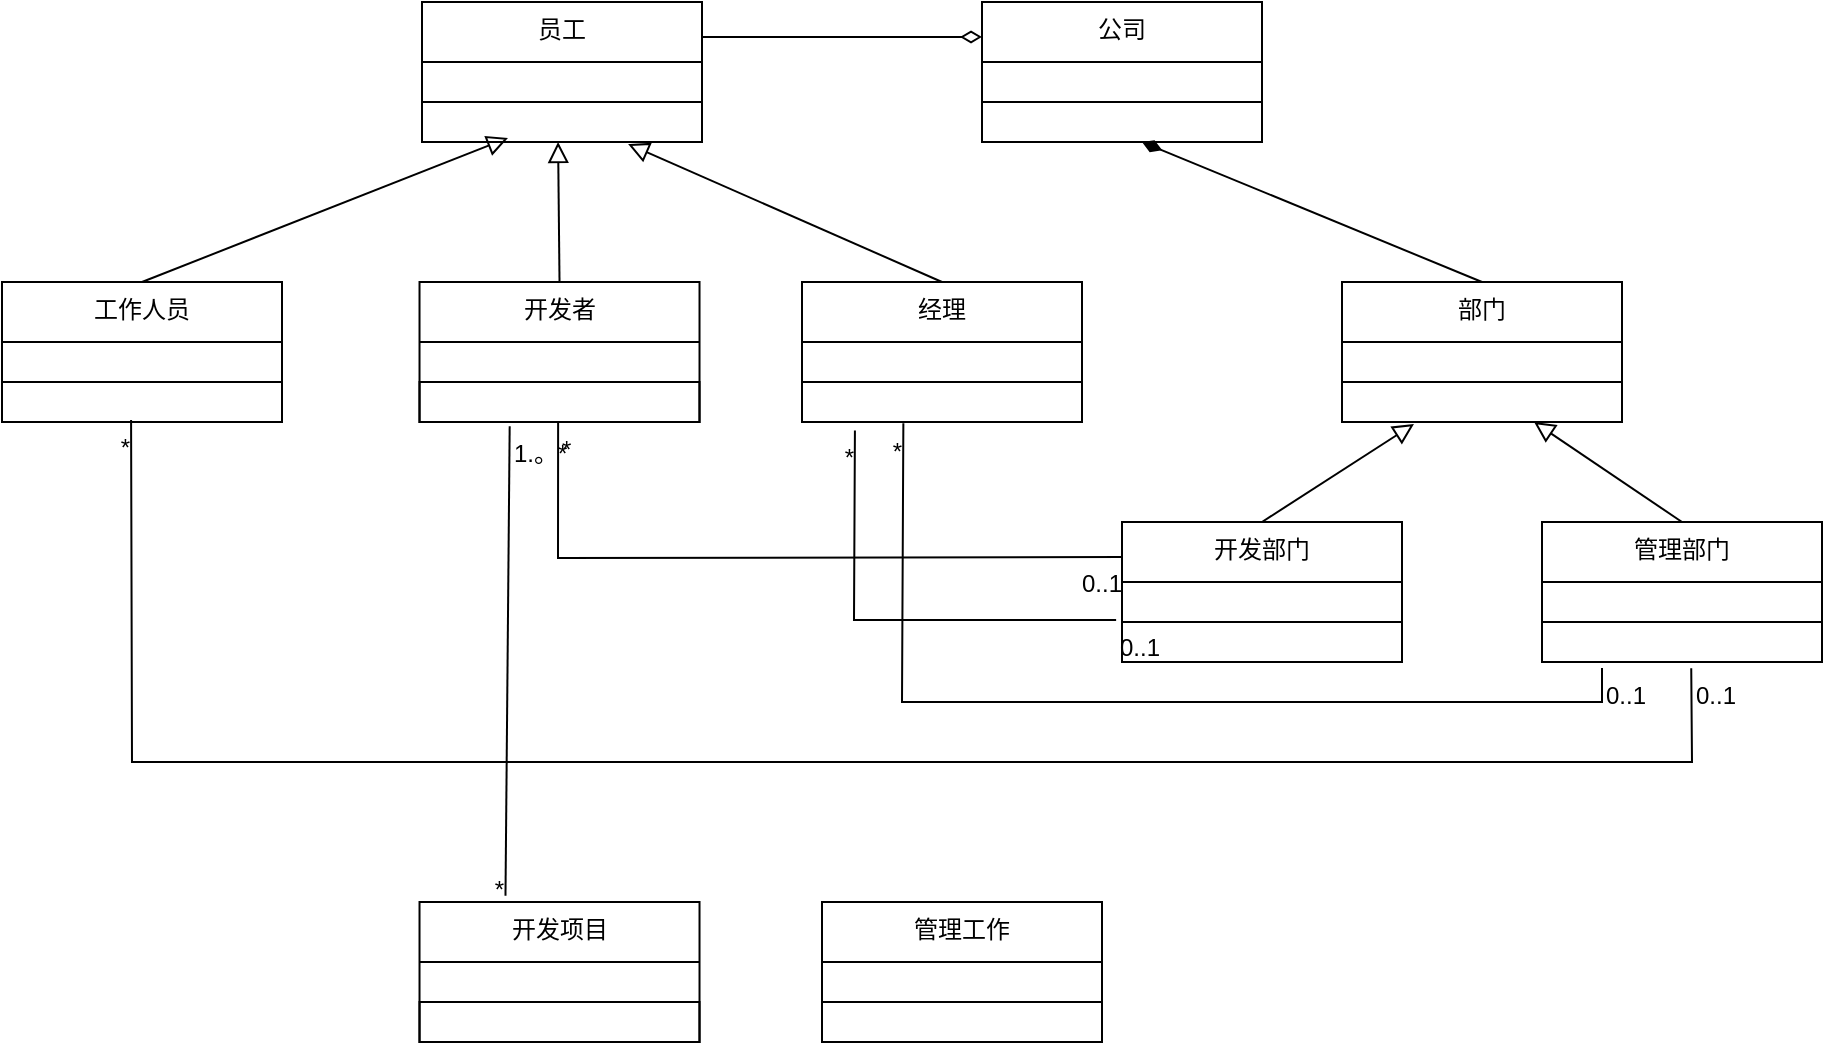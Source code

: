<mxfile version="28.2.5">
  <diagram name="第 1 页" id="vZYlxbVaAsF3VsEG2sNL">
    <mxGraphModel dx="1753" dy="741" grid="1" gridSize="10" guides="1" tooltips="1" connect="1" arrows="1" fold="1" page="1" pageScale="1" pageWidth="1200" pageHeight="1600" math="0" shadow="0">
      <root>
        <mxCell id="0" />
        <mxCell id="1" parent="0" />
        <mxCell id="1CumLus-Fj5148NU35jM-2" value="员工" style="swimlane;fontStyle=0;align=center;verticalAlign=top;childLayout=stackLayout;horizontal=1;startSize=30;horizontalStack=0;resizeParent=1;resizeParentMax=0;resizeLast=0;collapsible=0;marginBottom=0;html=1;whiteSpace=wrap;" parent="1" vertex="1">
          <mxGeometry x="220" y="50" width="140" height="70" as="geometry" />
        </mxCell>
        <mxCell id="1CumLus-Fj5148NU35jM-3" value="&amp;nbsp;" style="text;html=1;strokeColor=none;fillColor=none;align=center;verticalAlign=middle;spacingLeft=4;spacingRight=4;overflow=hidden;rotatable=0;points=[[0,0.5],[1,0.5]];portConstraint=eastwest;whiteSpace=wrap;" parent="1CumLus-Fj5148NU35jM-2" vertex="1">
          <mxGeometry y="30" width="140" height="20" as="geometry" />
        </mxCell>
        <mxCell id="1CumLus-Fj5148NU35jM-4" value="&amp;nbsp;" style="text;html=1;strokeColor=default;fillColor=none;align=left;verticalAlign=middle;spacingLeft=4;spacingRight=4;overflow=hidden;rotatable=0;points=[[0,0.5],[1,0.5]];portConstraint=eastwest;whiteSpace=wrap;" parent="1CumLus-Fj5148NU35jM-2" vertex="1">
          <mxGeometry y="50" width="140" height="20" as="geometry" />
        </mxCell>
        <mxCell id="1CumLus-Fj5148NU35jM-32" value="公司" style="swimlane;fontStyle=0;align=center;verticalAlign=top;childLayout=stackLayout;horizontal=1;startSize=30;horizontalStack=0;resizeParent=1;resizeParentMax=0;resizeLast=0;collapsible=0;marginBottom=0;html=1;whiteSpace=wrap;" parent="1" vertex="1">
          <mxGeometry x="500" y="50" width="140" height="70" as="geometry" />
        </mxCell>
        <mxCell id="1CumLus-Fj5148NU35jM-33" value="&amp;nbsp;" style="text;html=1;strokeColor=none;fillColor=none;align=center;verticalAlign=middle;spacingLeft=4;spacingRight=4;overflow=hidden;rotatable=0;points=[[0,0.5],[1,0.5]];portConstraint=eastwest;whiteSpace=wrap;" parent="1CumLus-Fj5148NU35jM-32" vertex="1">
          <mxGeometry y="30" width="140" height="20" as="geometry" />
        </mxCell>
        <mxCell id="1CumLus-Fj5148NU35jM-34" value="&amp;nbsp;" style="text;html=1;strokeColor=default;fillColor=none;align=left;verticalAlign=middle;spacingLeft=4;spacingRight=4;overflow=hidden;rotatable=0;points=[[0,0.5],[1,0.5]];portConstraint=eastwest;whiteSpace=wrap;" parent="1CumLus-Fj5148NU35jM-32" vertex="1">
          <mxGeometry y="50" width="140" height="20" as="geometry" />
        </mxCell>
        <mxCell id="1CumLus-Fj5148NU35jM-35" value="开发项目" style="swimlane;fontStyle=0;align=center;verticalAlign=top;childLayout=stackLayout;horizontal=1;startSize=30;horizontalStack=0;resizeParent=1;resizeParentMax=0;resizeLast=0;collapsible=0;marginBottom=0;html=1;whiteSpace=wrap;" parent="1" vertex="1">
          <mxGeometry x="218.76" y="500" width="140" height="70" as="geometry" />
        </mxCell>
        <mxCell id="1CumLus-Fj5148NU35jM-36" value="&amp;nbsp;" style="text;html=1;strokeColor=none;fillColor=none;align=center;verticalAlign=middle;spacingLeft=4;spacingRight=4;overflow=hidden;rotatable=0;points=[[0,0.5],[1,0.5]];portConstraint=eastwest;whiteSpace=wrap;" parent="1CumLus-Fj5148NU35jM-35" vertex="1">
          <mxGeometry y="30" width="140" height="20" as="geometry" />
        </mxCell>
        <mxCell id="1CumLus-Fj5148NU35jM-37" value="&amp;nbsp;" style="text;html=1;strokeColor=default;fillColor=none;align=left;verticalAlign=middle;spacingLeft=4;spacingRight=4;overflow=hidden;rotatable=0;points=[[0,0.5],[1,0.5]];portConstraint=eastwest;whiteSpace=wrap;" parent="1CumLus-Fj5148NU35jM-35" vertex="1">
          <mxGeometry y="50" width="140" height="20" as="geometry" />
        </mxCell>
        <mxCell id="1CumLus-Fj5148NU35jM-38" value="部门" style="swimlane;fontStyle=0;align=center;verticalAlign=top;childLayout=stackLayout;horizontal=1;startSize=30;horizontalStack=0;resizeParent=1;resizeParentMax=0;resizeLast=0;collapsible=0;marginBottom=0;html=1;whiteSpace=wrap;" parent="1" vertex="1">
          <mxGeometry x="680" y="190" width="140" height="70" as="geometry" />
        </mxCell>
        <mxCell id="1CumLus-Fj5148NU35jM-39" value="&amp;nbsp;" style="text;html=1;strokeColor=default;fillColor=none;align=center;verticalAlign=middle;spacingLeft=4;spacingRight=4;overflow=hidden;rotatable=0;points=[[0,0.5],[1,0.5]];portConstraint=eastwest;whiteSpace=wrap;" parent="1CumLus-Fj5148NU35jM-38" vertex="1">
          <mxGeometry y="30" width="140" height="20" as="geometry" />
        </mxCell>
        <mxCell id="1CumLus-Fj5148NU35jM-40" value="&amp;nbsp;" style="text;html=1;strokeColor=none;fillColor=none;align=left;verticalAlign=middle;spacingLeft=4;spacingRight=4;overflow=hidden;rotatable=0;points=[[0,0.5],[1,0.5]];portConstraint=eastwest;whiteSpace=wrap;" parent="1CumLus-Fj5148NU35jM-38" vertex="1">
          <mxGeometry y="50" width="140" height="20" as="geometry" />
        </mxCell>
        <mxCell id="1CumLus-Fj5148NU35jM-41" value="工作人员" style="swimlane;fontStyle=0;align=center;verticalAlign=top;childLayout=stackLayout;horizontal=1;startSize=30;horizontalStack=0;resizeParent=1;resizeParentMax=0;resizeLast=0;collapsible=0;marginBottom=0;html=1;whiteSpace=wrap;" parent="1" vertex="1">
          <mxGeometry x="10" y="190" width="140" height="70" as="geometry" />
        </mxCell>
        <mxCell id="1CumLus-Fj5148NU35jM-42" value="&amp;nbsp;" style="text;html=1;strokeColor=none;fillColor=none;align=center;verticalAlign=middle;spacingLeft=4;spacingRight=4;overflow=hidden;rotatable=0;points=[[0,0.5],[1,0.5]];portConstraint=eastwest;whiteSpace=wrap;" parent="1CumLus-Fj5148NU35jM-41" vertex="1">
          <mxGeometry y="30" width="140" height="20" as="geometry" />
        </mxCell>
        <mxCell id="1CumLus-Fj5148NU35jM-43" value="&amp;nbsp;" style="text;html=1;strokeColor=default;fillColor=none;align=left;verticalAlign=middle;spacingLeft=4;spacingRight=4;overflow=hidden;rotatable=0;points=[[0,0.5],[1,0.5]];portConstraint=eastwest;whiteSpace=wrap;" parent="1CumLus-Fj5148NU35jM-41" vertex="1">
          <mxGeometry y="50" width="140" height="20" as="geometry" />
        </mxCell>
        <mxCell id="1CumLus-Fj5148NU35jM-44" value="开发者" style="swimlane;fontStyle=0;align=center;verticalAlign=top;childLayout=stackLayout;horizontal=1;startSize=30;horizontalStack=0;resizeParent=1;resizeParentMax=0;resizeLast=0;collapsible=0;marginBottom=0;html=1;whiteSpace=wrap;" parent="1" vertex="1">
          <mxGeometry x="218.76" y="190" width="140" height="70" as="geometry" />
        </mxCell>
        <mxCell id="1CumLus-Fj5148NU35jM-45" value="&amp;nbsp;" style="text;html=1;strokeColor=none;fillColor=none;align=center;verticalAlign=middle;spacingLeft=4;spacingRight=4;overflow=hidden;rotatable=0;points=[[0,0.5],[1,0.5]];portConstraint=eastwest;whiteSpace=wrap;" parent="1CumLus-Fj5148NU35jM-44" vertex="1">
          <mxGeometry y="30" width="140" height="20" as="geometry" />
        </mxCell>
        <mxCell id="1CumLus-Fj5148NU35jM-46" value="&amp;nbsp;" style="text;html=1;strokeColor=default;fillColor=none;align=left;verticalAlign=middle;spacingLeft=4;spacingRight=4;overflow=hidden;rotatable=0;points=[[0,0.5],[1,0.5]];portConstraint=eastwest;whiteSpace=wrap;" parent="1CumLus-Fj5148NU35jM-44" vertex="1">
          <mxGeometry y="50" width="140" height="20" as="geometry" />
        </mxCell>
        <mxCell id="1CumLus-Fj5148NU35jM-47" value="管理部门" style="swimlane;fontStyle=0;align=center;verticalAlign=top;childLayout=stackLayout;horizontal=1;startSize=30;horizontalStack=0;resizeParent=1;resizeParentMax=0;resizeLast=0;collapsible=0;marginBottom=0;html=1;whiteSpace=wrap;" parent="1" vertex="1">
          <mxGeometry x="780" y="310" width="140" height="70" as="geometry" />
        </mxCell>
        <mxCell id="1CumLus-Fj5148NU35jM-48" value="&amp;nbsp;" style="text;html=1;strokeColor=none;fillColor=none;align=center;verticalAlign=middle;spacingLeft=4;spacingRight=4;overflow=hidden;rotatable=0;points=[[0,0.5],[1,0.5]];portConstraint=eastwest;whiteSpace=wrap;" parent="1CumLus-Fj5148NU35jM-47" vertex="1">
          <mxGeometry y="30" width="140" height="20" as="geometry" />
        </mxCell>
        <mxCell id="1CumLus-Fj5148NU35jM-49" value="&amp;nbsp;" style="text;html=1;strokeColor=default;fillColor=none;align=left;verticalAlign=middle;spacingLeft=4;spacingRight=4;overflow=hidden;rotatable=0;points=[[0,0.5],[1,0.5]];portConstraint=eastwest;whiteSpace=wrap;" parent="1CumLus-Fj5148NU35jM-47" vertex="1">
          <mxGeometry y="50" width="140" height="20" as="geometry" />
        </mxCell>
        <mxCell id="1CumLus-Fj5148NU35jM-50" value="管理工作" style="swimlane;fontStyle=0;align=center;verticalAlign=top;childLayout=stackLayout;horizontal=1;startSize=30;horizontalStack=0;resizeParent=1;resizeParentMax=0;resizeLast=0;collapsible=0;marginBottom=0;html=1;whiteSpace=wrap;" parent="1" vertex="1">
          <mxGeometry x="420" y="500" width="140" height="70" as="geometry" />
        </mxCell>
        <mxCell id="1CumLus-Fj5148NU35jM-51" value="&amp;nbsp;" style="text;html=1;strokeColor=none;fillColor=none;align=center;verticalAlign=middle;spacingLeft=4;spacingRight=4;overflow=hidden;rotatable=0;points=[[0,0.5],[1,0.5]];portConstraint=eastwest;whiteSpace=wrap;" parent="1CumLus-Fj5148NU35jM-50" vertex="1">
          <mxGeometry y="30" width="140" height="20" as="geometry" />
        </mxCell>
        <mxCell id="1CumLus-Fj5148NU35jM-52" value="&amp;nbsp;" style="text;html=1;strokeColor=default;fillColor=none;align=left;verticalAlign=middle;spacingLeft=4;spacingRight=4;overflow=hidden;rotatable=0;points=[[0,0.5],[1,0.5]];portConstraint=eastwest;whiteSpace=wrap;" parent="1CumLus-Fj5148NU35jM-50" vertex="1">
          <mxGeometry y="50" width="140" height="20" as="geometry" />
        </mxCell>
        <mxCell id="1CumLus-Fj5148NU35jM-53" value="开发部门" style="swimlane;fontStyle=0;align=center;verticalAlign=top;childLayout=stackLayout;horizontal=1;startSize=30;horizontalStack=0;resizeParent=1;resizeParentMax=0;resizeLast=0;collapsible=0;marginBottom=0;html=1;whiteSpace=wrap;" parent="1" vertex="1">
          <mxGeometry x="570" y="310" width="140" height="70" as="geometry" />
        </mxCell>
        <mxCell id="1CumLus-Fj5148NU35jM-54" value="&amp;nbsp;" style="text;html=1;strokeColor=none;fillColor=none;align=center;verticalAlign=middle;spacingLeft=4;spacingRight=4;overflow=hidden;rotatable=0;points=[[0,0.5],[1,0.5]];portConstraint=eastwest;whiteSpace=wrap;" parent="1CumLus-Fj5148NU35jM-53" vertex="1">
          <mxGeometry y="30" width="140" height="20" as="geometry" />
        </mxCell>
        <mxCell id="1CumLus-Fj5148NU35jM-55" value="&amp;nbsp;" style="text;html=1;strokeColor=default;fillColor=none;align=left;verticalAlign=middle;spacingLeft=4;spacingRight=4;overflow=hidden;rotatable=0;points=[[0,0.5],[1,0.5]];portConstraint=eastwest;whiteSpace=wrap;" parent="1CumLus-Fj5148NU35jM-53" vertex="1">
          <mxGeometry y="50" width="140" height="20" as="geometry" />
        </mxCell>
        <mxCell id="1CumLus-Fj5148NU35jM-56" value="经理" style="swimlane;fontStyle=0;align=center;verticalAlign=top;childLayout=stackLayout;horizontal=1;startSize=30;horizontalStack=0;resizeParent=1;resizeParentMax=0;resizeLast=0;collapsible=0;marginBottom=0;html=1;whiteSpace=wrap;" parent="1" vertex="1">
          <mxGeometry x="410" y="190" width="140" height="70" as="geometry" />
        </mxCell>
        <mxCell id="1CumLus-Fj5148NU35jM-57" value="&amp;nbsp;" style="text;html=1;strokeColor=default;fillColor=none;align=center;verticalAlign=middle;spacingLeft=4;spacingRight=4;overflow=hidden;rotatable=0;points=[[0,0.5],[1,0.5]];portConstraint=eastwest;whiteSpace=wrap;" parent="1CumLus-Fj5148NU35jM-56" vertex="1">
          <mxGeometry y="30" width="140" height="20" as="geometry" />
        </mxCell>
        <mxCell id="1CumLus-Fj5148NU35jM-58" value="&amp;nbsp;" style="text;html=1;strokeColor=none;fillColor=none;align=left;verticalAlign=middle;spacingLeft=4;spacingRight=4;overflow=hidden;rotatable=0;points=[[0,0.5],[1,0.5]];portConstraint=eastwest;whiteSpace=wrap;" parent="1CumLus-Fj5148NU35jM-56" vertex="1">
          <mxGeometry y="50" width="140" height="20" as="geometry" />
        </mxCell>
        <mxCell id="1CumLus-Fj5148NU35jM-62" value="" style="endArrow=none;startArrow=diamondThin;endFill=0;startFill=0;html=1;verticalAlign=bottom;labelBackgroundColor=none;strokeWidth=1;startSize=8;endSize=8;rounded=0;exitX=0;exitY=0.25;exitDx=0;exitDy=0;entryX=1;entryY=0.25;entryDx=0;entryDy=0;" parent="1" source="1CumLus-Fj5148NU35jM-32" target="1CumLus-Fj5148NU35jM-2" edge="1">
          <mxGeometry width="160" relative="1" as="geometry">
            <mxPoint x="530" y="140" as="sourcePoint" />
            <mxPoint x="690" y="140" as="targetPoint" />
          </mxGeometry>
        </mxCell>
        <mxCell id="1CumLus-Fj5148NU35jM-74" value="" style="endArrow=block;html=1;rounded=0;align=center;verticalAlign=bottom;endFill=0;labelBackgroundColor=none;endSize=8;exitX=0.5;exitY=0;exitDx=0;exitDy=0;entryX=0.307;entryY=0.9;entryDx=0;entryDy=0;entryPerimeter=0;" parent="1" source="1CumLus-Fj5148NU35jM-41" target="1CumLus-Fj5148NU35jM-4" edge="1">
          <mxGeometry relative="1" as="geometry">
            <mxPoint x="280" y="220" as="sourcePoint" />
            <mxPoint x="440" y="220" as="targetPoint" />
          </mxGeometry>
        </mxCell>
        <mxCell id="1CumLus-Fj5148NU35jM-75" value="" style="resizable=0;html=1;align=center;verticalAlign=top;labelBackgroundColor=none;" parent="1CumLus-Fj5148NU35jM-74" connectable="0" vertex="1">
          <mxGeometry relative="1" as="geometry" />
        </mxCell>
        <mxCell id="1CumLus-Fj5148NU35jM-76" value="" style="endArrow=block;html=1;rounded=0;align=center;verticalAlign=bottom;endFill=0;labelBackgroundColor=none;endSize=8;exitX=0.5;exitY=0;exitDx=0;exitDy=0;entryX=0.486;entryY=1;entryDx=0;entryDy=0;entryPerimeter=0;" parent="1" source="1CumLus-Fj5148NU35jM-44" target="1CumLus-Fj5148NU35jM-4" edge="1">
          <mxGeometry relative="1" as="geometry">
            <mxPoint x="450" y="170" as="sourcePoint" />
            <mxPoint x="610" y="170" as="targetPoint" />
          </mxGeometry>
        </mxCell>
        <mxCell id="1CumLus-Fj5148NU35jM-77" value="" style="resizable=0;html=1;align=center;verticalAlign=top;labelBackgroundColor=none;" parent="1CumLus-Fj5148NU35jM-76" connectable="0" vertex="1">
          <mxGeometry relative="1" as="geometry" />
        </mxCell>
        <mxCell id="1CumLus-Fj5148NU35jM-78" value="" style="endArrow=block;html=1;rounded=0;align=center;verticalAlign=bottom;endFill=0;labelBackgroundColor=none;endSize=8;entryX=0.736;entryY=1.05;entryDx=0;entryDy=0;entryPerimeter=0;exitX=0.5;exitY=0;exitDx=0;exitDy=0;" parent="1" source="1CumLus-Fj5148NU35jM-56" target="1CumLus-Fj5148NU35jM-4" edge="1">
          <mxGeometry relative="1" as="geometry">
            <mxPoint x="480" y="170" as="sourcePoint" />
            <mxPoint x="680" y="210" as="targetPoint" />
          </mxGeometry>
        </mxCell>
        <mxCell id="1CumLus-Fj5148NU35jM-79" value="" style="resizable=0;html=1;align=center;verticalAlign=top;labelBackgroundColor=none;" parent="1CumLus-Fj5148NU35jM-78" connectable="0" vertex="1">
          <mxGeometry relative="1" as="geometry">
            <mxPoint x="-61" as="offset" />
          </mxGeometry>
        </mxCell>
        <mxCell id="1CumLus-Fj5148NU35jM-80" value="" style="endArrow=none;startArrow=diamondThin;endFill=0;startFill=1;html=1;verticalAlign=bottom;labelBackgroundColor=none;strokeWidth=1;startSize=8;endSize=8;rounded=0;entryX=0.5;entryY=0;entryDx=0;entryDy=0;" parent="1" target="1CumLus-Fj5148NU35jM-38" edge="1">
          <mxGeometry width="160" relative="1" as="geometry">
            <mxPoint x="580" y="120" as="sourcePoint" />
            <mxPoint x="660" y="300" as="targetPoint" />
          </mxGeometry>
        </mxCell>
        <mxCell id="1CumLus-Fj5148NU35jM-81" value="" style="endArrow=block;html=1;rounded=0;align=center;verticalAlign=bottom;endFill=0;labelBackgroundColor=none;endSize=8;entryX=0.257;entryY=1.05;entryDx=0;entryDy=0;entryPerimeter=0;exitX=0.5;exitY=0;exitDx=0;exitDy=0;" parent="1" source="1CumLus-Fj5148NU35jM-53" target="1CumLus-Fj5148NU35jM-40" edge="1">
          <mxGeometry relative="1" as="geometry">
            <mxPoint x="537" y="449" as="sourcePoint" />
            <mxPoint x="380" y="380" as="targetPoint" />
          </mxGeometry>
        </mxCell>
        <mxCell id="1CumLus-Fj5148NU35jM-82" value="" style="resizable=0;html=1;align=center;verticalAlign=top;labelBackgroundColor=none;" parent="1CumLus-Fj5148NU35jM-81" connectable="0" vertex="1">
          <mxGeometry relative="1" as="geometry">
            <mxPoint x="-61" as="offset" />
          </mxGeometry>
        </mxCell>
        <mxCell id="1CumLus-Fj5148NU35jM-83" value="" style="endArrow=block;html=1;rounded=0;align=center;verticalAlign=bottom;endFill=0;labelBackgroundColor=none;endSize=8;entryX=0.686;entryY=1;entryDx=0;entryDy=0;entryPerimeter=0;exitX=0.5;exitY=0;exitDx=0;exitDy=0;" parent="1" source="1CumLus-Fj5148NU35jM-47" target="1CumLus-Fj5148NU35jM-40" edge="1">
          <mxGeometry relative="1" as="geometry">
            <mxPoint x="617" y="509" as="sourcePoint" />
            <mxPoint x="460" y="440" as="targetPoint" />
          </mxGeometry>
        </mxCell>
        <mxCell id="1CumLus-Fj5148NU35jM-84" value="" style="resizable=0;html=1;align=center;verticalAlign=top;labelBackgroundColor=none;" parent="1CumLus-Fj5148NU35jM-83" connectable="0" vertex="1">
          <mxGeometry relative="1" as="geometry">
            <mxPoint x="-61" as="offset" />
          </mxGeometry>
        </mxCell>
        <mxCell id="1CumLus-Fj5148NU35jM-85" value="" style="endArrow=none;html=1;rounded=0;align=center;verticalAlign=top;endFill=0;labelBackgroundColor=none;entryX=0.461;entryY=0.947;entryDx=0;entryDy=0;entryPerimeter=0;exitX=0.533;exitY=1.158;exitDx=0;exitDy=0;exitPerimeter=0;" parent="1" source="1CumLus-Fj5148NU35jM-49" target="1CumLus-Fj5148NU35jM-43" edge="1">
          <mxGeometry relative="1" as="geometry">
            <mxPoint x="110" y="360" as="sourcePoint" />
            <mxPoint x="310" y="360" as="targetPoint" />
            <Array as="points">
              <mxPoint x="855" y="430" />
              <mxPoint x="75" y="430" />
            </Array>
          </mxGeometry>
        </mxCell>
        <mxCell id="1CumLus-Fj5148NU35jM-87" value="0..1" style="resizable=0;html=1;align=left;verticalAlign=top;labelBackgroundColor=none;" parent="1CumLus-Fj5148NU35jM-85" connectable="0" vertex="1">
          <mxGeometry x="-1" relative="1" as="geometry" />
        </mxCell>
        <mxCell id="1CumLus-Fj5148NU35jM-88" value="" style="resizable=0;html=1;align=right;verticalAlign=bottom;labelBackgroundColor=none;" parent="1CumLus-Fj5148NU35jM-85" connectable="0" vertex="1">
          <mxGeometry x="1" relative="1" as="geometry" />
        </mxCell>
        <mxCell id="1CumLus-Fj5148NU35jM-89" value="*" style="resizable=0;html=1;align=right;verticalAlign=top;labelBackgroundColor=none;" parent="1CumLus-Fj5148NU35jM-85" connectable="0" vertex="1">
          <mxGeometry x="1" relative="1" as="geometry" />
        </mxCell>
        <mxCell id="NvzNZAI5gJaa6dZAAPDT-10" value="" style="endArrow=none;html=1;rounded=0;align=center;verticalAlign=top;endFill=0;labelBackgroundColor=none;exitX=0.495;exitY=1.003;exitDx=0;exitDy=0;exitPerimeter=0;entryX=0;entryY=0.25;entryDx=0;entryDy=0;" edge="1" parent="1" source="1CumLus-Fj5148NU35jM-46" target="1CumLus-Fj5148NU35jM-53">
          <mxGeometry relative="1" as="geometry">
            <mxPoint x="180" y="370" as="sourcePoint" />
            <mxPoint x="180" y="611" as="targetPoint" />
            <Array as="points">
              <mxPoint x="288" y="328" />
            </Array>
          </mxGeometry>
        </mxCell>
        <mxCell id="NvzNZAI5gJaa6dZAAPDT-11" value="" style="resizable=0;html=1;align=left;verticalAlign=bottom;labelBackgroundColor=none;" connectable="0" vertex="1" parent="NvzNZAI5gJaa6dZAAPDT-10">
          <mxGeometry x="-1" relative="1" as="geometry" />
        </mxCell>
        <mxCell id="NvzNZAI5gJaa6dZAAPDT-12" value="*" style="resizable=0;html=1;align=left;verticalAlign=top;labelBackgroundColor=none;" connectable="0" vertex="1" parent="NvzNZAI5gJaa6dZAAPDT-10">
          <mxGeometry x="-1" relative="1" as="geometry" />
        </mxCell>
        <mxCell id="NvzNZAI5gJaa6dZAAPDT-13" value="" style="resizable=0;html=1;align=right;verticalAlign=bottom;labelBackgroundColor=none;" connectable="0" vertex="1" parent="NvzNZAI5gJaa6dZAAPDT-10">
          <mxGeometry x="1" relative="1" as="geometry" />
        </mxCell>
        <mxCell id="NvzNZAI5gJaa6dZAAPDT-14" value="0..1" style="resizable=0;html=1;align=right;verticalAlign=top;labelBackgroundColor=none;" connectable="0" vertex="1" parent="NvzNZAI5gJaa6dZAAPDT-10">
          <mxGeometry x="1" relative="1" as="geometry" />
        </mxCell>
        <mxCell id="NvzNZAI5gJaa6dZAAPDT-15" value="" style="endArrow=none;html=1;rounded=0;align=center;verticalAlign=top;endFill=0;labelBackgroundColor=none;exitX=0.322;exitY=1.108;exitDx=0;exitDy=0;exitPerimeter=0;entryX=0.307;entryY=-0.044;entryDx=0;entryDy=0;entryPerimeter=0;" edge="1" parent="1" source="1CumLus-Fj5148NU35jM-46" target="1CumLus-Fj5148NU35jM-35">
          <mxGeometry relative="1" as="geometry">
            <mxPoint x="390" y="350" as="sourcePoint" />
            <mxPoint x="390" y="591" as="targetPoint" />
          </mxGeometry>
        </mxCell>
        <mxCell id="NvzNZAI5gJaa6dZAAPDT-16" value="" style="resizable=0;html=1;align=left;verticalAlign=bottom;labelBackgroundColor=none;" connectable="0" vertex="1" parent="NvzNZAI5gJaa6dZAAPDT-15">
          <mxGeometry x="-1" relative="1" as="geometry" />
        </mxCell>
        <mxCell id="NvzNZAI5gJaa6dZAAPDT-17" value="1.。*" style="resizable=0;html=1;align=left;verticalAlign=top;labelBackgroundColor=none;" connectable="0" vertex="1" parent="NvzNZAI5gJaa6dZAAPDT-15">
          <mxGeometry x="-1" relative="1" as="geometry" />
        </mxCell>
        <mxCell id="NvzNZAI5gJaa6dZAAPDT-18" value="" style="resizable=0;html=1;align=right;verticalAlign=bottom;labelBackgroundColor=none;" connectable="0" vertex="1" parent="NvzNZAI5gJaa6dZAAPDT-15">
          <mxGeometry x="1" relative="1" as="geometry" />
        </mxCell>
        <mxCell id="NvzNZAI5gJaa6dZAAPDT-19" value="*" style="resizable=0;html=1;align=right;verticalAlign=top;labelBackgroundColor=none;" connectable="0" vertex="1" parent="NvzNZAI5gJaa6dZAAPDT-15">
          <mxGeometry x="1" relative="1" as="geometry">
            <mxPoint y="-17" as="offset" />
          </mxGeometry>
        </mxCell>
        <mxCell id="NvzNZAI5gJaa6dZAAPDT-20" value="" style="endArrow=none;html=1;rounded=0;align=center;verticalAlign=top;endFill=0;labelBackgroundColor=none;exitX=-0.021;exitY=-0.05;exitDx=0;exitDy=0;exitPerimeter=0;entryX=0.189;entryY=1.213;entryDx=0;entryDy=0;entryPerimeter=0;" edge="1" parent="1" source="1CumLus-Fj5148NU35jM-55" target="1CumLus-Fj5148NU35jM-58">
          <mxGeometry relative="1" as="geometry">
            <mxPoint x="670" y="610" as="sourcePoint" />
            <mxPoint x="670" y="851" as="targetPoint" />
            <Array as="points">
              <mxPoint x="436" y="359" />
            </Array>
          </mxGeometry>
        </mxCell>
        <mxCell id="NvzNZAI5gJaa6dZAAPDT-21" value="" style="resizable=0;html=1;align=left;verticalAlign=bottom;labelBackgroundColor=none;" connectable="0" vertex="1" parent="NvzNZAI5gJaa6dZAAPDT-20">
          <mxGeometry x="-1" relative="1" as="geometry" />
        </mxCell>
        <mxCell id="NvzNZAI5gJaa6dZAAPDT-22" value="0..1" style="resizable=0;html=1;align=left;verticalAlign=top;labelBackgroundColor=none;" connectable="0" vertex="1" parent="NvzNZAI5gJaa6dZAAPDT-20">
          <mxGeometry x="-1" relative="1" as="geometry" />
        </mxCell>
        <mxCell id="NvzNZAI5gJaa6dZAAPDT-23" value="" style="resizable=0;html=1;align=right;verticalAlign=bottom;labelBackgroundColor=none;" connectable="0" vertex="1" parent="NvzNZAI5gJaa6dZAAPDT-20">
          <mxGeometry x="1" relative="1" as="geometry" />
        </mxCell>
        <mxCell id="NvzNZAI5gJaa6dZAAPDT-24" value="*" style="resizable=0;html=1;align=right;verticalAlign=top;labelBackgroundColor=none;" connectable="0" vertex="1" parent="NvzNZAI5gJaa6dZAAPDT-20">
          <mxGeometry x="1" relative="1" as="geometry" />
        </mxCell>
        <mxCell id="NvzNZAI5gJaa6dZAAPDT-25" value="" style="endArrow=none;html=1;rounded=0;align=center;verticalAlign=top;endFill=0;labelBackgroundColor=none;entryX=0.362;entryY=1.029;entryDx=0;entryDy=0;entryPerimeter=0;" edge="1" parent="1" target="1CumLus-Fj5148NU35jM-58">
          <mxGeometry relative="1" as="geometry">
            <mxPoint x="810" y="383" as="sourcePoint" />
            <mxPoint x="790" y="791" as="targetPoint" />
            <Array as="points">
              <mxPoint x="810" y="400" />
              <mxPoint x="460" y="400" />
            </Array>
          </mxGeometry>
        </mxCell>
        <mxCell id="NvzNZAI5gJaa6dZAAPDT-26" value="" style="resizable=0;html=1;align=left;verticalAlign=bottom;labelBackgroundColor=none;" connectable="0" vertex="1" parent="NvzNZAI5gJaa6dZAAPDT-25">
          <mxGeometry x="-1" relative="1" as="geometry" />
        </mxCell>
        <mxCell id="NvzNZAI5gJaa6dZAAPDT-27" value="0..1" style="resizable=0;html=1;align=left;verticalAlign=top;labelBackgroundColor=none;" connectable="0" vertex="1" parent="NvzNZAI5gJaa6dZAAPDT-25">
          <mxGeometry x="-1" relative="1" as="geometry" />
        </mxCell>
        <mxCell id="NvzNZAI5gJaa6dZAAPDT-28" value="" style="resizable=0;html=1;align=right;verticalAlign=bottom;labelBackgroundColor=none;" connectable="0" vertex="1" parent="NvzNZAI5gJaa6dZAAPDT-25">
          <mxGeometry x="1" relative="1" as="geometry" />
        </mxCell>
        <mxCell id="NvzNZAI5gJaa6dZAAPDT-29" value="*" style="resizable=0;html=1;align=right;verticalAlign=top;labelBackgroundColor=none;" connectable="0" vertex="1" parent="NvzNZAI5gJaa6dZAAPDT-25">
          <mxGeometry x="1" relative="1" as="geometry" />
        </mxCell>
      </root>
    </mxGraphModel>
  </diagram>
</mxfile>
